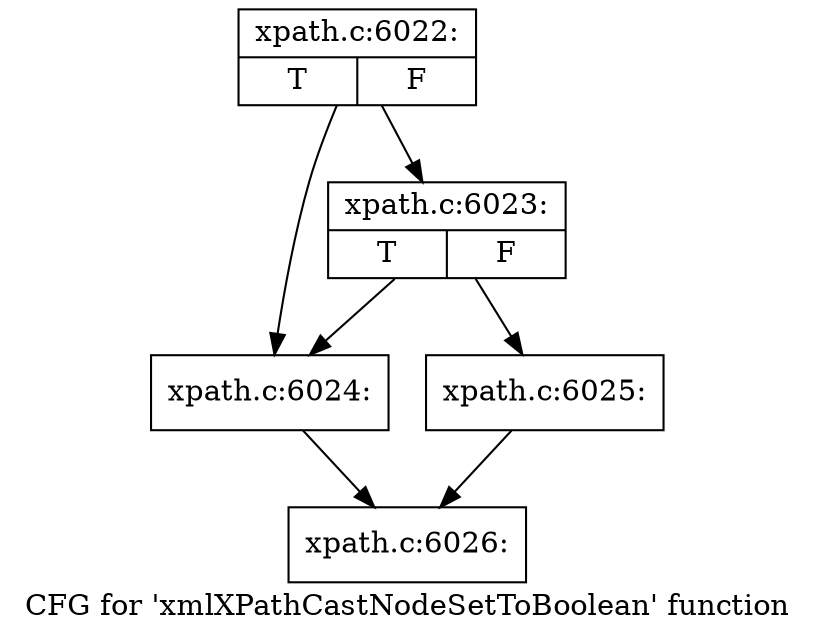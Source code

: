 digraph "CFG for 'xmlXPathCastNodeSetToBoolean' function" {
	label="CFG for 'xmlXPathCastNodeSetToBoolean' function";

	Node0x48f2830 [shape=record,label="{xpath.c:6022:|{<s0>T|<s1>F}}"];
	Node0x48f2830 -> Node0x48f3b10;
	Node0x48f2830 -> Node0x48f3f70;
	Node0x48f3f70 [shape=record,label="{xpath.c:6023:|{<s0>T|<s1>F}}"];
	Node0x48f3f70 -> Node0x48f3b10;
	Node0x48f3f70 -> Node0x48f3f20;
	Node0x48f3b10 [shape=record,label="{xpath.c:6024:}"];
	Node0x48f3b10 -> Node0x48f4380;
	Node0x48f3f20 [shape=record,label="{xpath.c:6025:}"];
	Node0x48f3f20 -> Node0x48f4380;
	Node0x48f4380 [shape=record,label="{xpath.c:6026:}"];
}
